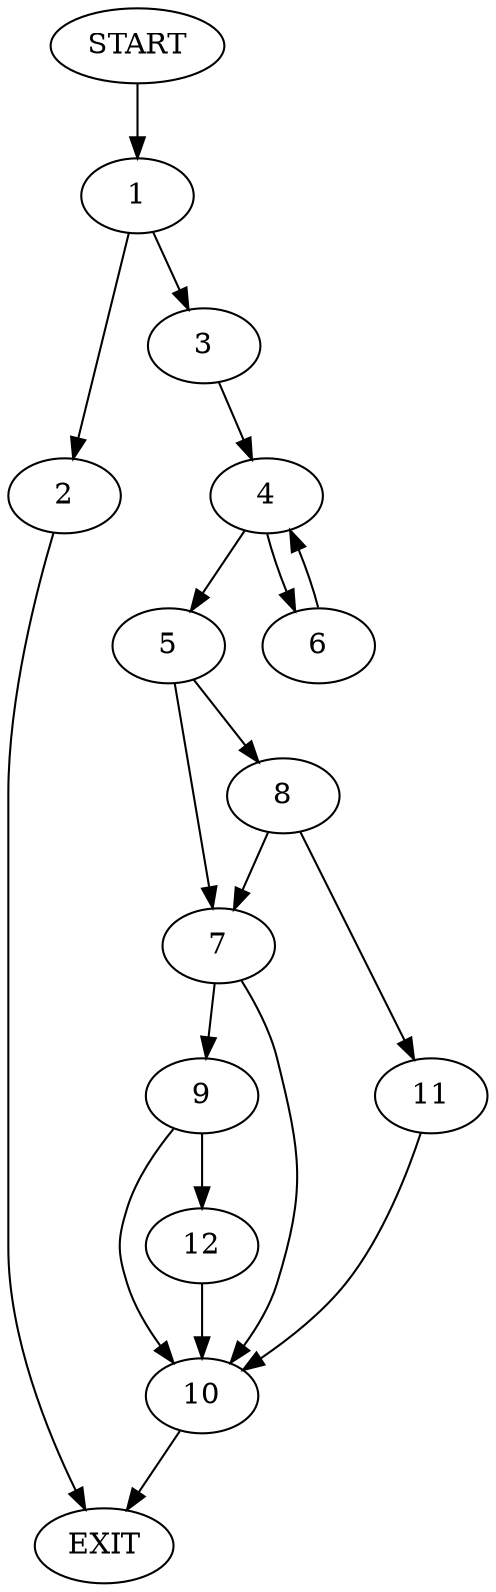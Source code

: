 digraph {
0 [label="START"]
13 [label="EXIT"]
0 -> 1
1 -> 2
1 -> 3
3 -> 4
2 -> 13
4 -> 5
4 -> 6
5 -> 7
5 -> 8
6 -> 4
7 -> 9
7 -> 10
8 -> 7
8 -> 11
11 -> 10
10 -> 13
9 -> 12
9 -> 10
12 -> 10
}

